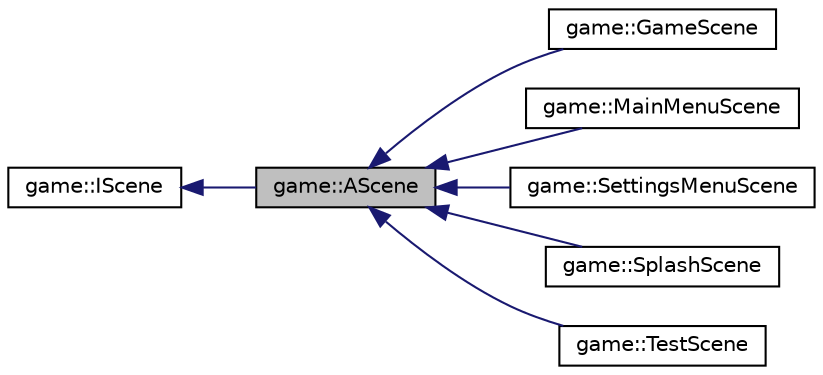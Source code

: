 digraph "game::AScene"
{
 // LATEX_PDF_SIZE
  edge [fontname="Helvetica",fontsize="10",labelfontname="Helvetica",labelfontsize="10"];
  node [fontname="Helvetica",fontsize="10",shape=record];
  rankdir="LR";
  Node1 [label="game::AScene",height=0.2,width=0.4,color="black", fillcolor="grey75", style="filled", fontcolor="black",tooltip=" "];
  Node2 -> Node1 [dir="back",color="midnightblue",fontsize="10",style="solid",fontname="Helvetica"];
  Node2 [label="game::IScene",height=0.2,width=0.4,color="black", fillcolor="white", style="filled",URL="$classgame_1_1_i_scene.html",tooltip=" "];
  Node1 -> Node3 [dir="back",color="midnightblue",fontsize="10",style="solid",fontname="Helvetica"];
  Node3 [label="game::GameScene",height=0.2,width=0.4,color="black", fillcolor="white", style="filled",URL="$classgame_1_1_game_scene.html",tooltip=" "];
  Node1 -> Node4 [dir="back",color="midnightblue",fontsize="10",style="solid",fontname="Helvetica"];
  Node4 [label="game::MainMenuScene",height=0.2,width=0.4,color="black", fillcolor="white", style="filled",URL="$classgame_1_1_main_menu_scene.html",tooltip=" "];
  Node1 -> Node5 [dir="back",color="midnightblue",fontsize="10",style="solid",fontname="Helvetica"];
  Node5 [label="game::SettingsMenuScene",height=0.2,width=0.4,color="black", fillcolor="white", style="filled",URL="$classgame_1_1_settings_menu_scene.html",tooltip=" "];
  Node1 -> Node6 [dir="back",color="midnightblue",fontsize="10",style="solid",fontname="Helvetica"];
  Node6 [label="game::SplashScene",height=0.2,width=0.4,color="black", fillcolor="white", style="filled",URL="$classgame_1_1_splash_scene.html",tooltip=" "];
  Node1 -> Node7 [dir="back",color="midnightblue",fontsize="10",style="solid",fontname="Helvetica"];
  Node7 [label="game::TestScene",height=0.2,width=0.4,color="black", fillcolor="white", style="filled",URL="$classgame_1_1_test_scene.html",tooltip=" "];
}
